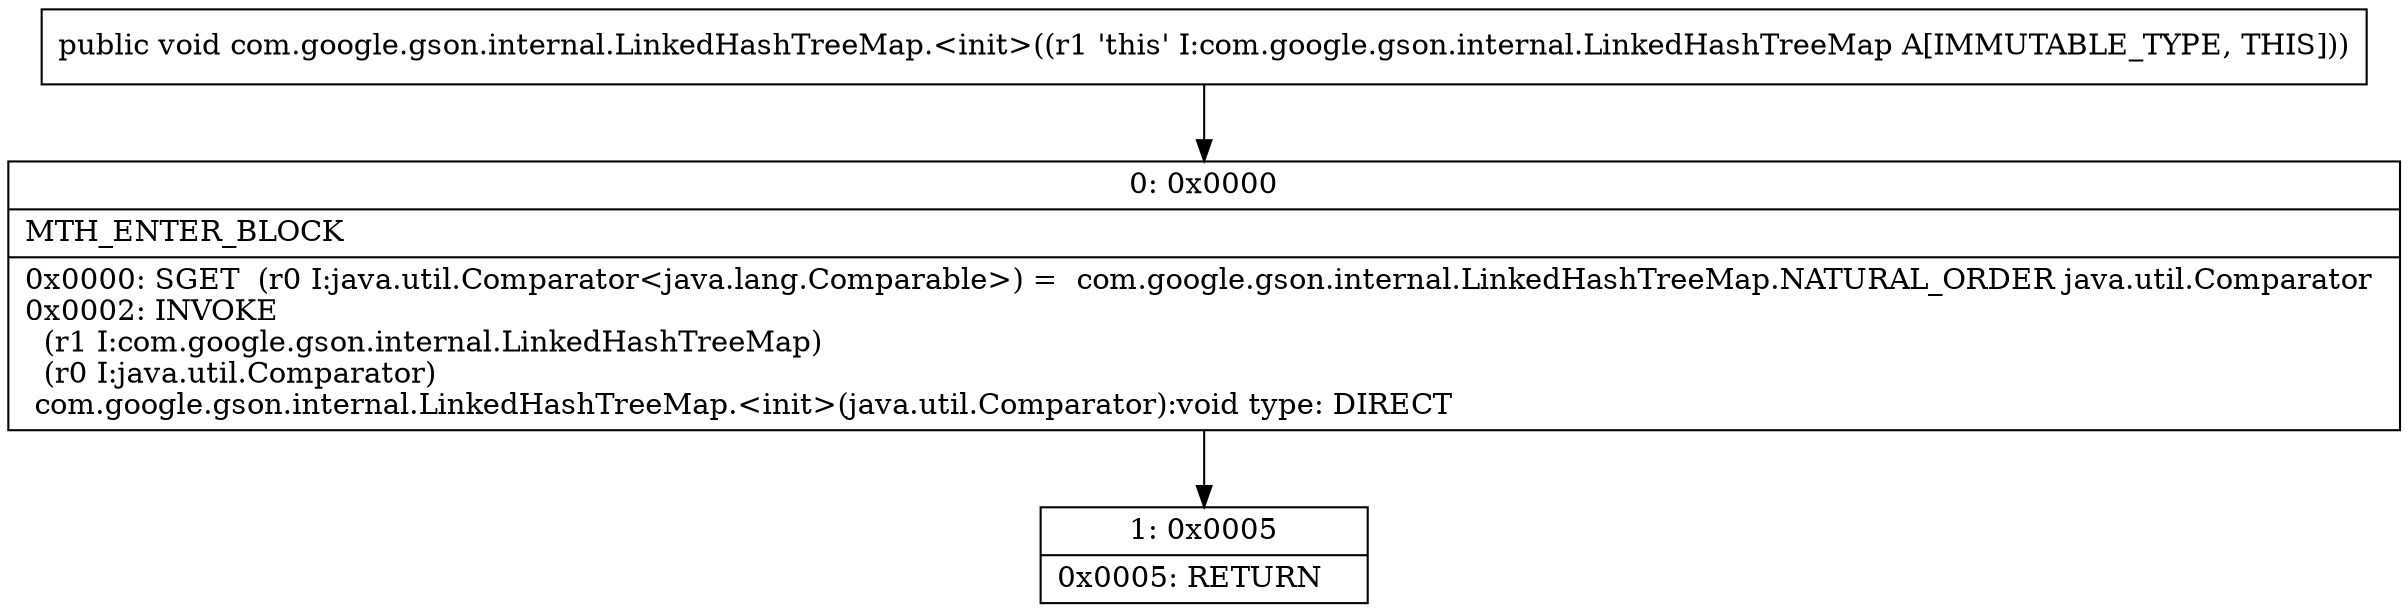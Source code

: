 digraph "CFG forcom.google.gson.internal.LinkedHashTreeMap.\<init\>()V" {
Node_0 [shape=record,label="{0\:\ 0x0000|MTH_ENTER_BLOCK\l|0x0000: SGET  (r0 I:java.util.Comparator\<java.lang.Comparable\>) =  com.google.gson.internal.LinkedHashTreeMap.NATURAL_ORDER java.util.Comparator \l0x0002: INVOKE  \l  (r1 I:com.google.gson.internal.LinkedHashTreeMap)\l  (r0 I:java.util.Comparator)\l com.google.gson.internal.LinkedHashTreeMap.\<init\>(java.util.Comparator):void type: DIRECT \l}"];
Node_1 [shape=record,label="{1\:\ 0x0005|0x0005: RETURN   \l}"];
MethodNode[shape=record,label="{public void com.google.gson.internal.LinkedHashTreeMap.\<init\>((r1 'this' I:com.google.gson.internal.LinkedHashTreeMap A[IMMUTABLE_TYPE, THIS])) }"];
MethodNode -> Node_0;
Node_0 -> Node_1;
}

